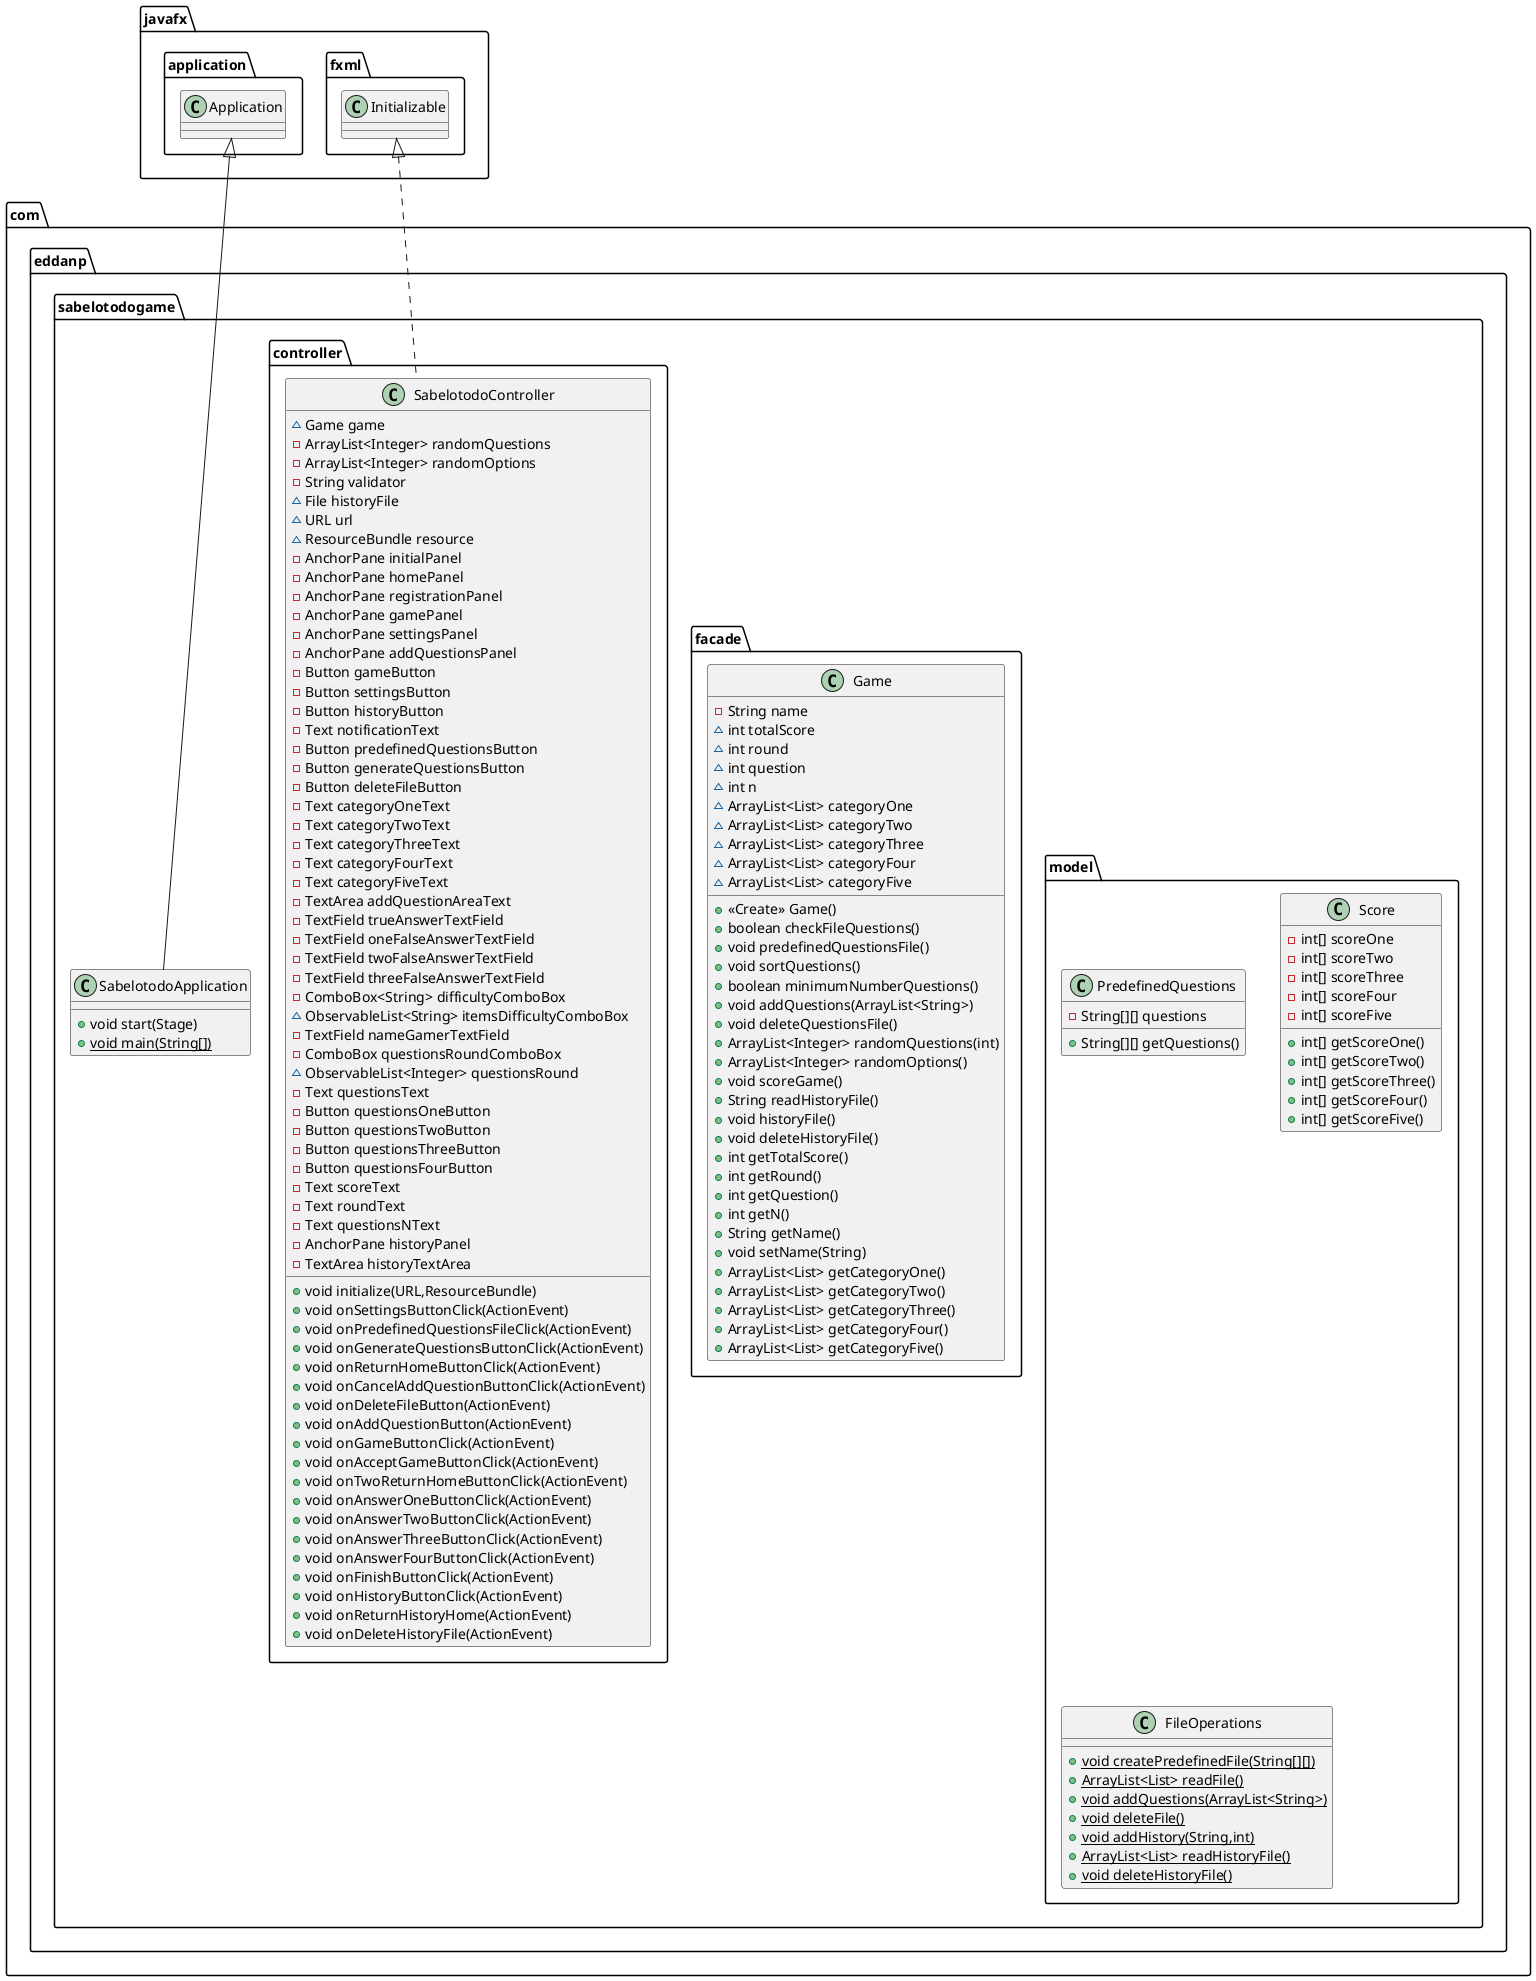 @startuml
class com.eddanp.sabelotodogame.SabelotodoApplication {
+ void start(Stage)
+ {static} void main(String[])
}
class com.eddanp.sabelotodogame.model.PredefinedQuestions {
- String[][] questions
+ String[][] getQuestions()
}
class com.eddanp.sabelotodogame.facade.Game {
- String name
~ int totalScore
~ int round
~ int question
~ int n
~ ArrayList<List> categoryOne
~ ArrayList<List> categoryTwo
~ ArrayList<List> categoryThree
~ ArrayList<List> categoryFour
~ ArrayList<List> categoryFive
+ <<Create>> Game()
+ boolean checkFileQuestions()
+ void predefinedQuestionsFile()
+ void sortQuestions()
+ boolean minimumNumberQuestions()
+ void addQuestions(ArrayList<String>)
+ void deleteQuestionsFile()
+ ArrayList<Integer> randomQuestions(int)
+ ArrayList<Integer> randomOptions()
+ void scoreGame()
+ String readHistoryFile()
+ void historyFile()
+ void deleteHistoryFile()
+ int getTotalScore()
+ int getRound()
+ int getQuestion()
+ int getN()
+ String getName()
+ void setName(String)
+ ArrayList<List> getCategoryOne()
+ ArrayList<List> getCategoryTwo()
+ ArrayList<List> getCategoryThree()
+ ArrayList<List> getCategoryFour()
+ ArrayList<List> getCategoryFive()
}
class com.eddanp.sabelotodogame.model.Score {
- int[] scoreOne
- int[] scoreTwo
- int[] scoreThree
- int[] scoreFour
- int[] scoreFive
+ int[] getScoreOne()
+ int[] getScoreTwo()
+ int[] getScoreThree()
+ int[] getScoreFour()
+ int[] getScoreFive()
}
class com.eddanp.sabelotodogame.controller.SabelotodoController {
~ Game game
- ArrayList<Integer> randomQuestions
- ArrayList<Integer> randomOptions
- String validator
~ File historyFile
~ URL url
~ ResourceBundle resource
- AnchorPane initialPanel
- AnchorPane homePanel
- AnchorPane registrationPanel
- AnchorPane gamePanel
- AnchorPane settingsPanel
- AnchorPane addQuestionsPanel
- Button gameButton
- Button settingsButton
- Button historyButton
- Text notificationText
- Button predefinedQuestionsButton
- Button generateQuestionsButton
- Button deleteFileButton
- Text categoryOneText
- Text categoryTwoText
- Text categoryThreeText
- Text categoryFourText
- Text categoryFiveText
- TextArea addQuestionAreaText
- TextField trueAnswerTextField
- TextField oneFalseAnswerTextField
- TextField twoFalseAnswerTextField
- TextField threeFalseAnswerTextField
- ComboBox<String> difficultyComboBox
~ ObservableList<String> itemsDifficultyComboBox
- TextField nameGamerTextField
- ComboBox questionsRoundComboBox
~ ObservableList<Integer> questionsRound
- Text questionsText
- Button questionsOneButton
- Button questionsTwoButton
- Button questionsThreeButton
- Button questionsFourButton
- Text scoreText
- Text roundText
- Text questionsNText
- AnchorPane historyPanel
- TextArea historyTextArea
+ void initialize(URL,ResourceBundle)
+ void onSettingsButtonClick(ActionEvent)
+ void onPredefinedQuestionsFileClick(ActionEvent)
+ void onGenerateQuestionsButtonClick(ActionEvent)
+ void onReturnHomeButtonClick(ActionEvent)
+ void onCancelAddQuestionButtonClick(ActionEvent)
+ void onDeleteFileButton(ActionEvent)
+ void onAddQuestionButton(ActionEvent)
+ void onGameButtonClick(ActionEvent)
+ void onAcceptGameButtonClick(ActionEvent)
+ void onTwoReturnHomeButtonClick(ActionEvent)
+ void onAnswerOneButtonClick(ActionEvent)
+ void onAnswerTwoButtonClick(ActionEvent)
+ void onAnswerThreeButtonClick(ActionEvent)
+ void onAnswerFourButtonClick(ActionEvent)
+ void onFinishButtonClick(ActionEvent)
+ void onHistoryButtonClick(ActionEvent)
+ void onReturnHistoryHome(ActionEvent)
+ void onDeleteHistoryFile(ActionEvent)
}
class com.eddanp.sabelotodogame.model.FileOperations {
+ {static} void createPredefinedFile(String[][])
+ {static} ArrayList<List> readFile()
+ {static} void addQuestions(ArrayList<String>)
+ {static} void deleteFile()
+ {static} void addHistory(String,int)
+ {static} ArrayList<List> readHistoryFile()
+ {static} void deleteHistoryFile()
}


javafx.application.Application <|-- com.eddanp.sabelotodogame.SabelotodoApplication
javafx.fxml.Initializable <|.. com.eddanp.sabelotodogame.controller.SabelotodoController
@enduml